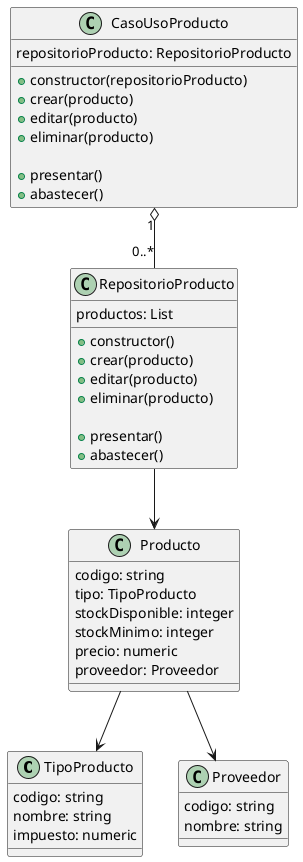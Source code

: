 @startuml

class TipoProducto{
    codigo: string
    nombre: string
    impuesto: numeric
}

class Proveedor{
    codigo: string
    nombre: string
}

class Producto{
    codigo: string
    tipo: TipoProducto
    stockDisponible: integer
    stockMinimo: integer
    precio: numeric
    proveedor: Proveedor
}

class RepositorioProducto{
    productos: List

    + constructor()
    + crear(producto)
    + editar(producto)
    + eliminar(producto)

    + presentar()
    + abastecer()

}

class CasoUsoProducto{
    repositorioProducto: RepositorioProducto

    + constructor(repositorioProducto)
    + crear(producto)
    + editar(producto)
    + eliminar(producto)

    + presentar()
    + abastecer()

}

Producto --> TipoProducto
Producto --> Proveedor

CasoUsoProducto "1" o-- "0..*" RepositorioProducto
RepositorioProducto --> Producto

@enduml
